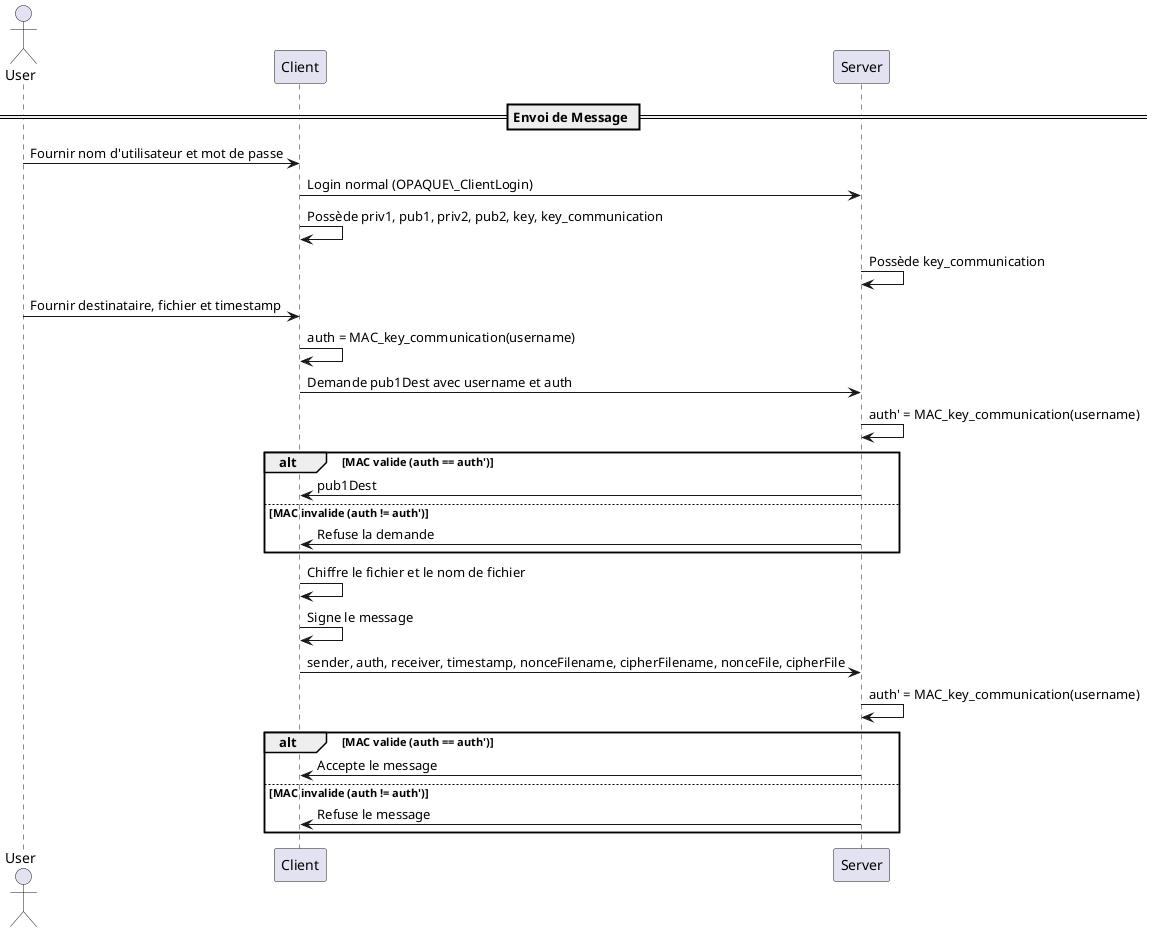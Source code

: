 @startuml
actor User
participant Client
participant Server

== Envoi de Message ==
User -> Client: Fournir nom d'utilisateur et mot de passe

Client -> Server: Login normal (OPAQUE\_ClientLogin)
Client -> Client: Possède priv1, pub1, priv2, pub2, key, key_communication
Server -> Server: Possède key_communication

User -> Client: Fournir destinataire, fichier et timestamp

Client -> Client: auth = MAC_key_communication(username)

Client -> Server: Demande pub1Dest avec username et auth
Server -> Server: auth' = MAC_key_communication(username)
alt MAC valide (auth == auth')
    Server -> Client: pub1Dest
else MAC invalide (auth != auth')
    Server -> Client: Refuse la demande
end

Client -> Client: Chiffre le fichier et le nom de fichier

Client -> Client: Signe le message

Client -> Server: sender, auth, receiver, timestamp, nonceFilename, cipherFilename, nonceFile, cipherFile

Server -> Server: auth' = MAC_key_communication(username)
alt MAC valide (auth == auth')
    Server -> Client: Accepte le message
else MAC invalide (auth != auth')
    Server -> Client: Refuse le message
end
@enduml
